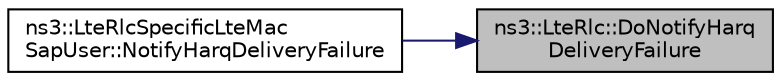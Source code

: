 digraph "ns3::LteRlc::DoNotifyHarqDeliveryFailure"
{
 // LATEX_PDF_SIZE
  edge [fontname="Helvetica",fontsize="10",labelfontname="Helvetica",labelfontsize="10"];
  node [fontname="Helvetica",fontsize="10",shape=record];
  rankdir="RL";
  Node1 [label="ns3::LteRlc::DoNotifyHarq\lDeliveryFailure",height=0.2,width=0.4,color="black", fillcolor="grey75", style="filled", fontcolor="black",tooltip="Notify HARQ delivery failure."];
  Node1 -> Node2 [dir="back",color="midnightblue",fontsize="10",style="solid",fontname="Helvetica"];
  Node2 [label="ns3::LteRlcSpecificLteMac\lSapUser::NotifyHarqDeliveryFailure",height=0.2,width=0.4,color="black", fillcolor="white", style="filled",URL="$classns3_1_1_lte_rlc_specific_lte_mac_sap_user.html#a0f2203321f8e1b36b56617e809423882",tooltip="Called by the MAC to notify the RLC that an HARQ process related to this RLC instance has failed."];
}
